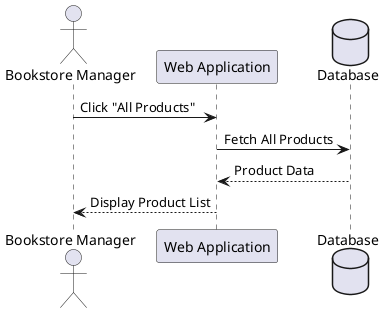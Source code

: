 @startuml
actor "Bookstore Manager" as manager
participant "Web Application" as webapp
database "Database" as db

manager -> webapp: Click "All Products"
webapp -> db: Fetch All Products
db --> webapp: Product Data
webapp --> manager: Display Product List
@enduml
